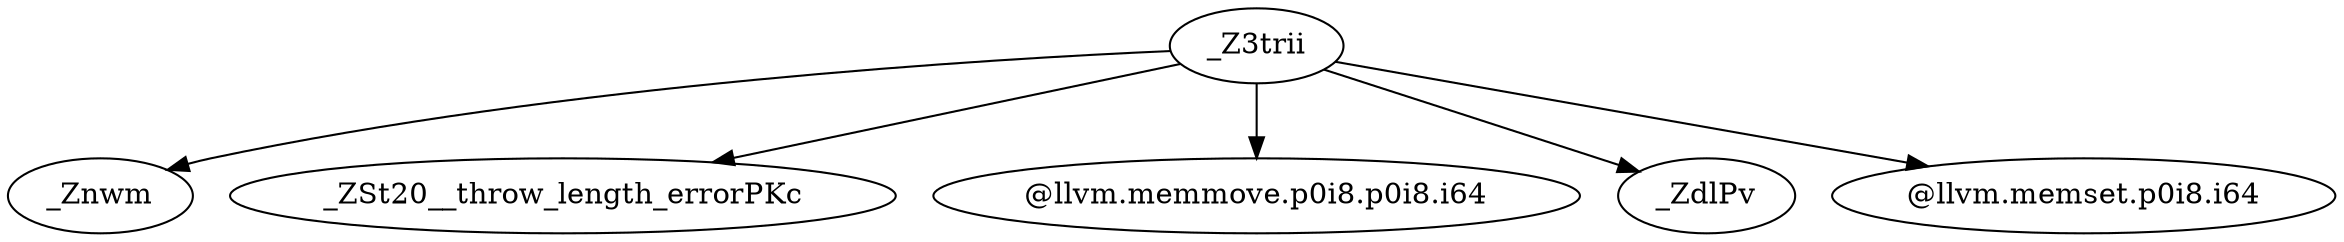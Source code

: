 digraph CallGraph {
    // Nodes
    "_Z3trii" [label="_Z3trii"];
    "_Znwm" [label="_Znwm"];
    "_ZSt20__throw_length_errorPKc" [label="_ZSt20__throw_length_errorPKc"];
    "@llvm.memmove.p0i8.p0i8.i64" [label="@llvm.memmove.p0i8.p0i8.i64"];
    "_ZdlPv" [label="_ZdlPv"];
    "@llvm.memset.p0i8.i64" [label="@llvm.memset.p0i8.i64"];

    // Edges
    "_Z3trii" -> "_Znwm";
    "_Z3trii" -> "_ZSt20__throw_length_errorPKc";
    "_Z3trii" -> "@llvm.memset.p0i8.i64";
    "_Z3trii" -> "_ZdlPv";
    "_Z3trii" -> "@llvm.memmove.p0i8.p0i8.i64";
}
